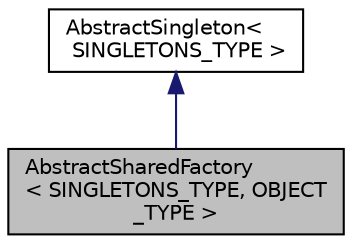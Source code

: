 digraph "AbstractSharedFactory&lt; SINGLETONS_TYPE, OBJECT_TYPE &gt;"
{
  edge [fontname="Helvetica",fontsize="10",labelfontname="Helvetica",labelfontsize="10"];
  node [fontname="Helvetica",fontsize="10",shape=record];
  Node1 [label="AbstractSharedFactory\l\< SINGLETONS_TYPE, OBJECT\l_TYPE \>",height=0.2,width=0.4,color="black", fillcolor="grey75", style="filled", fontcolor="black"];
  Node2 -> Node1 [dir="back",color="midnightblue",fontsize="10",style="solid",fontname="Helvetica"];
  Node2 [label="AbstractSingleton\<\l SINGLETONS_TYPE \>",height=0.2,width=0.4,color="black", fillcolor="white", style="filled",URL="$class_abstract_singleton.html"];
}
